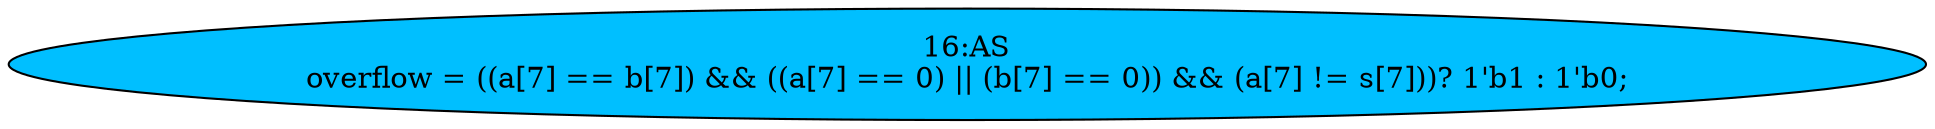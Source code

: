 strict digraph "" {
	node [label="\N"];
	"16:AS"	[ast="<pyverilog.vparser.ast.Assign object at 0x7f9f561f07d0>",
		def_var="['overflow']",
		fillcolor=deepskyblue,
		label="16:AS
overflow = ((a[7] == b[7]) && ((a[7] == 0) || (b[7] == 0)) && (a[7] != s[7]))? 1'b1 : 1'b0;",
		statements="[]",
		style=filled,
		typ=Assign,
		use_var="['a', 'b', 'a', 'b', 'a', 's']"];
}
